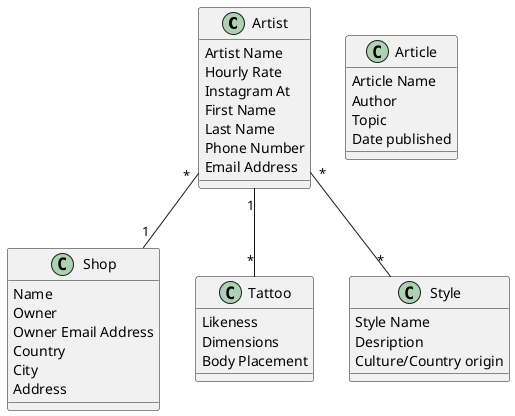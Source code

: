 @startuml ERD
class Artist {
    Artist Name
    Hourly Rate
    Instagram At
    First Name
    Last Name
    Phone Number
    Email Address

}
class Shop {
    Name
    Owner
    Owner Email Address
    Country
    City
    Address
}
class Tattoo {
    Likeness
    Dimensions
    Body Placement
}
class Article {
    Article Name
    Author
    Topic
    Date published
}
class Style {
    Style Name
    Desription
    Culture/Country origin
}

Artist "*" -- "1" Shop
Artist "1" -- "*" Tattoo
Artist "*" -- "*" Style







@enduml